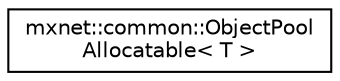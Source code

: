 digraph "Graphical Class Hierarchy"
{
  edge [fontname="Helvetica",fontsize="10",labelfontname="Helvetica",labelfontsize="10"];
  node [fontname="Helvetica",fontsize="10",shape=record];
  rankdir="LR";
  Node1 [label="mxnet::common::ObjectPool\lAllocatable\< T \>",height=0.2,width=0.4,color="black", fillcolor="white", style="filled",URL="$structmxnet_1_1common_1_1ObjectPoolAllocatable.html",tooltip="Helper trait class for easy allocation and deallocation. "];
}
